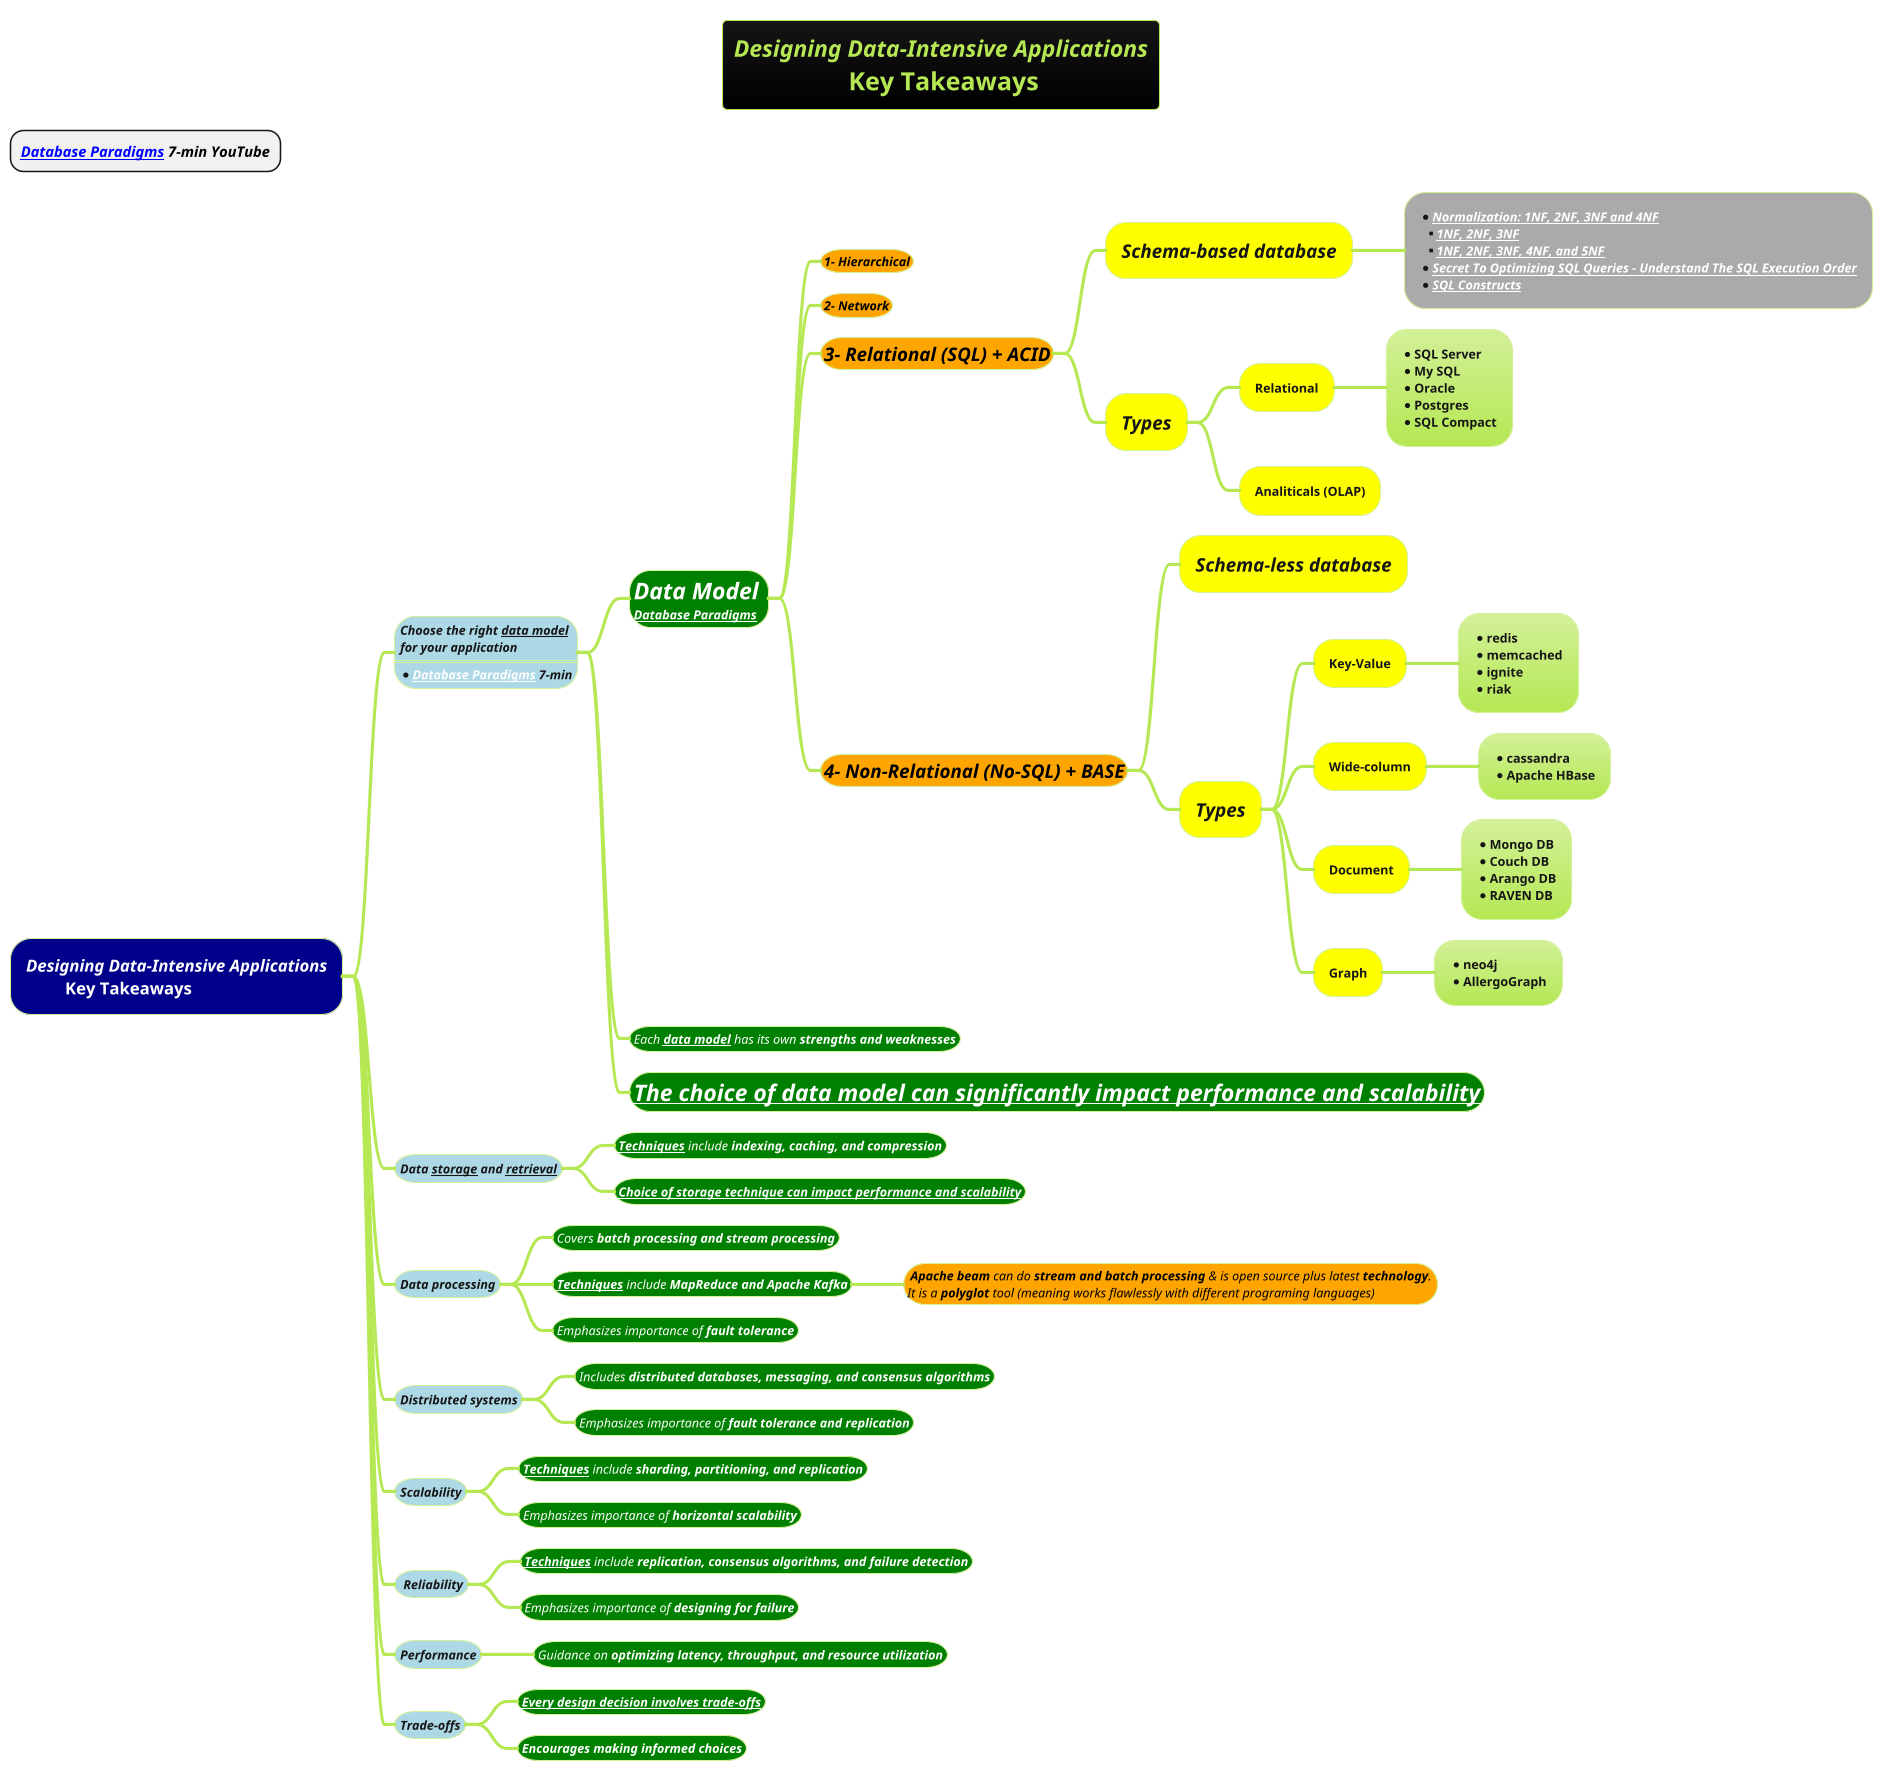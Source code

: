 @startmindmap
* <b><i>[[https://www.youtube.com/watch?v=W2Z7fbCLSTw&list=LL&index=3 Database Paradigms]] 7-min YouTube
title  = <i><size:18>Designing Data-Intensive Applications \n <size:24>**Key Takeaways**
!theme hacker

*[#darkblue] <i><color #white>Designing Data-Intensive Applications\n \t <color #white>Key Takeaways
**[#lightblue]:<size:12><i>Choose the right __data model__
<size:12><i>for your application
====
*<size:12><i>[[https://www.youtube.com/watch?v=W2Z7fbCLSTw&list=LL&index=3 Database Paradigms]] 7-min;
***[#green] <size:22><i><color #white><b>Data Model \n<b><i>[[https://www.youtube.com/watch?v=W2Z7fbCLSTw&list=LL&index=3 Database Paradigms]]
****[#orange] <color #black><size:12><i>**1- Hierarchical**
****[#orange] <color #black><size:12><i>**2- Network**
****[#orange] <color #black><size:18><i>**3- Relational (SQL) + ACID**
*****[#yellow] <size:18><i><b>Schema-based database
******[#a]:*<size:12><i><b>[[https://www.youtube.com/watch?v=UrYLYV7WSHM&t=39s Normalization: 1NF, 2NF, 3NF and 4NF]]
**<size:12><i><b>[[https://www.youtube.com/watch?v=SK4H5tTT6-M&t=278s 1NF, 2NF, 3NF]]
**<size:12><i><b>[[https://www.youtube.com/watch?v=GFQaEYEc8_8&t=1247s 1NF, 2NF, 3NF, 4NF, and 5NF]]
*<size:12><i><b>[[https://www.youtube.com/watch?v=BHwzDmr6d7s&t=99s Secret To Optimizing SQL Queries - Understand The SQL Execution Order]]
*<size:12><i><b>[[docs/books/1-books-backlog/DBMS/SQL-Constructs.puml SQL Constructs]];

*****[#yellow] <size:18><i><b>Types
******[#yellow]  **Relational**
*******:* <b>SQL Server
* <b>My SQL
* <b>Oracle
* <b>Postgres
* <b>SQL Compact;
******[#yellow]  **Analiticals (OLAP)**
****[#orange] <color #black><size:18><i>**4- Non-Relational (No-SQL) + BASE**
*****[#yellow] <size:18><i><b>Schema-less database
*****[#yellow] <size:18><i><b>Types

******[#yellow] **Key-Value**
*******:*<b>redis
*<b>memcached
*<b>ignite
*<b>riak;
******[#yellow] **Wide-column**
*******:*<b>cassandra
* <b>Apache HBase;

******[#yellow] **Document**
*******:* <b>Mongo DB
* <b>Couch DB
* <b>Arango DB
* <b>RAVEN DB;

******[#yellow] **Graph**
*******:*<b>neo4j
*<b>AllergoGraph;


***[#green] <size:12><i><color #white>Each **__data model__** has its own **strengths and weaknesses**
***[#green] <size:22><i><color #white>**__The choice of //data model// can significantly impact //performance and scalability//__**
**[#lightblue] <size:12><i>Data __storage__ and __retrieval__
***[#green] <size:12><i><color #white>**__Techniques__** include **indexing, caching, and compression**
***[#green] <size:12><i><color #white>__**Choice of storage technique can impact performance and scalability**__
**[#lightblue] <size:12><i>Data processing
***[#green] <size:12><i><color #white>Covers **batch processing and stream processing**
***[#green] <size:12><i><color #white>**__Techniques__** include **MapReduce and Apache Kafka**
****[#orange] <color #black><size:12><i> **Apache beam** can do **stream and batch processing** & is open source plus latest **technology**. \n<size:12><i><color #black>It is a **polyglot** tool (meaning works flawlessly with different programing languages)
***[#green] <size:12><i><color #white>Emphasizes importance of **fault tolerance**
**[#lightblue] <size:12><i>Distributed systems
***[#green] <size:12><i><color #white>Includes **distributed databases, messaging, and consensus algorithms**
***[#green] <size:12><i><color #white>Emphasizes importance of **fault tolerance and replication**
**[#lightblue] <size:12><i>Scalability
***[#green] <size:12><i><color #white>**__Techniques__** include **sharding, partitioning, and replication**
***[#green] <size:12><i><color #white>Emphasizes importance of **horizontal scalability**
**[#lightblue] <size:12><i> Reliability
***[#green] <size:12><i><color #white>**__Techniques__** include **replication, consensus algorithms, and failure detection**
***[#green] <size:12><i><color #white>Emphasizes importance of **designing for failure**
**[#lightblue] <size:12><i>Performance
***[#green] <size:12><i><color #white>Guidance on **optimizing latency, throughput, and resource utilization**
**[#lightblue] <size:12><i>Trade-offs
***[#green] <size:12><i><color #white>**__Every design decision involves trade-offs__**
***[#green] <size:12><i><color #white>**Encourages making informed choices**

@endmindmap


